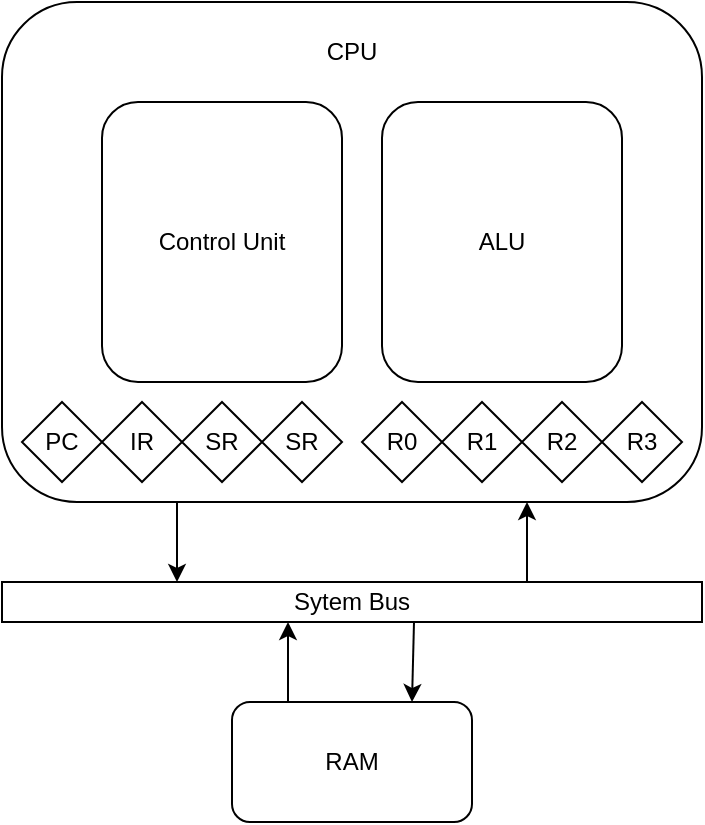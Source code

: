 <mxfile version="20.6.2" type="device"><diagram id="xrBOpqefIVDhdUKTUM5M" name="Page-1"><mxGraphModel dx="621" dy="563" grid="1" gridSize="10" guides="1" tooltips="1" connect="1" arrows="1" fold="1" page="1" pageScale="1" pageWidth="827" pageHeight="1169" math="0" shadow="0"><root><mxCell id="0"/><mxCell id="1" parent="0"/><mxCell id="Eme-dUAI9cQTsrf_hlS3-12" value="" style="rounded=1;whiteSpace=wrap;html=1;" parent="1" vertex="1"><mxGeometry x="210" y="50" width="350" height="250" as="geometry"/></mxCell><mxCell id="Eme-dUAI9cQTsrf_hlS3-1" value="ALU" style="rounded=1;whiteSpace=wrap;html=1;" parent="1" vertex="1"><mxGeometry x="400" y="100" width="120" height="140" as="geometry"/></mxCell><mxCell id="Eme-dUAI9cQTsrf_hlS3-2" value="Control Unit" style="rounded=1;whiteSpace=wrap;html=1;" parent="1" vertex="1"><mxGeometry x="260" y="100" width="120" height="140" as="geometry"/></mxCell><mxCell id="Eme-dUAI9cQTsrf_hlS3-3" value="PC" style="rhombus;whiteSpace=wrap;html=1;" parent="1" vertex="1"><mxGeometry x="220" y="250" width="40" height="40" as="geometry"/></mxCell><mxCell id="Eme-dUAI9cQTsrf_hlS3-5" value="IR" style="rhombus;whiteSpace=wrap;html=1;" parent="1" vertex="1"><mxGeometry x="260" y="250" width="40" height="40" as="geometry"/></mxCell><mxCell id="Eme-dUAI9cQTsrf_hlS3-8" value="R0" style="rhombus;whiteSpace=wrap;html=1;" parent="1" vertex="1"><mxGeometry x="390" y="250" width="40" height="40" as="geometry"/></mxCell><mxCell id="Eme-dUAI9cQTsrf_hlS3-9" value="R1" style="rhombus;whiteSpace=wrap;html=1;" parent="1" vertex="1"><mxGeometry x="430" y="250" width="40" height="40" as="geometry"/></mxCell><mxCell id="Eme-dUAI9cQTsrf_hlS3-10" value="R3" style="rhombus;whiteSpace=wrap;html=1;" parent="1" vertex="1"><mxGeometry x="510" y="250" width="40" height="40" as="geometry"/></mxCell><mxCell id="Eme-dUAI9cQTsrf_hlS3-11" value="R2" style="rhombus;whiteSpace=wrap;html=1;" parent="1" vertex="1"><mxGeometry x="470" y="250" width="40" height="40" as="geometry"/></mxCell><mxCell id="Eme-dUAI9cQTsrf_hlS3-13" value="CPU" style="text;html=1;strokeColor=none;fillColor=none;align=center;verticalAlign=middle;whiteSpace=wrap;rounded=0;" parent="1" vertex="1"><mxGeometry x="355" y="60" width="60" height="30" as="geometry"/></mxCell><mxCell id="Eme-dUAI9cQTsrf_hlS3-14" value="Sytem Bus" style="rounded=0;whiteSpace=wrap;html=1;" parent="1" vertex="1"><mxGeometry x="210" y="340" width="350" height="20" as="geometry"/></mxCell><mxCell id="Eme-dUAI9cQTsrf_hlS3-15" value="" style="endArrow=classic;html=1;rounded=0;exitX=0.25;exitY=1;exitDx=0;exitDy=0;entryX=0.25;entryY=0;entryDx=0;entryDy=0;" parent="1" source="Eme-dUAI9cQTsrf_hlS3-12" target="Eme-dUAI9cQTsrf_hlS3-14" edge="1"><mxGeometry width="50" height="50" relative="1" as="geometry"><mxPoint x="390" y="450" as="sourcePoint"/><mxPoint x="440" y="400" as="targetPoint"/></mxGeometry></mxCell><mxCell id="Eme-dUAI9cQTsrf_hlS3-16" value="" style="endArrow=classic;html=1;rounded=0;exitX=0.75;exitY=0;exitDx=0;exitDy=0;entryX=0.75;entryY=1;entryDx=0;entryDy=0;" parent="1" source="Eme-dUAI9cQTsrf_hlS3-14" target="Eme-dUAI9cQTsrf_hlS3-12" edge="1"><mxGeometry width="50" height="50" relative="1" as="geometry"><mxPoint x="390" y="450" as="sourcePoint"/><mxPoint x="440" y="400" as="targetPoint"/></mxGeometry></mxCell><mxCell id="Eme-dUAI9cQTsrf_hlS3-18" value="RAM" style="rounded=1;whiteSpace=wrap;html=1;" parent="1" vertex="1"><mxGeometry x="325" y="400" width="120" height="60" as="geometry"/></mxCell><mxCell id="Eme-dUAI9cQTsrf_hlS3-19" value="" style="endArrow=classic;html=1;rounded=0;entryX=0.48;entryY=1;entryDx=0;entryDy=0;entryPerimeter=0;" parent="1" edge="1"><mxGeometry width="50" height="50" relative="1" as="geometry"><mxPoint x="353" y="400" as="sourcePoint"/><mxPoint x="353" y="360" as="targetPoint"/></mxGeometry></mxCell><mxCell id="Eme-dUAI9cQTsrf_hlS3-20" value="" style="endArrow=classic;html=1;rounded=0;exitX=0.66;exitY=1;exitDx=0;exitDy=0;exitPerimeter=0;" parent="1" edge="1"><mxGeometry width="50" height="50" relative="1" as="geometry"><mxPoint x="416" y="360" as="sourcePoint"/><mxPoint x="415" y="400" as="targetPoint"/></mxGeometry></mxCell><mxCell id="6nBVgz8EahrmVE_StiYa-2" value="SR" style="rhombus;whiteSpace=wrap;html=1;" parent="1" vertex="1"><mxGeometry x="300" y="250" width="40" height="40" as="geometry"/></mxCell><mxCell id="COn32d0tDsKOQXPENvsg-1" value="SR" style="rhombus;whiteSpace=wrap;html=1;" vertex="1" parent="1"><mxGeometry x="340" y="250" width="40" height="40" as="geometry"/></mxCell></root></mxGraphModel></diagram></mxfile>